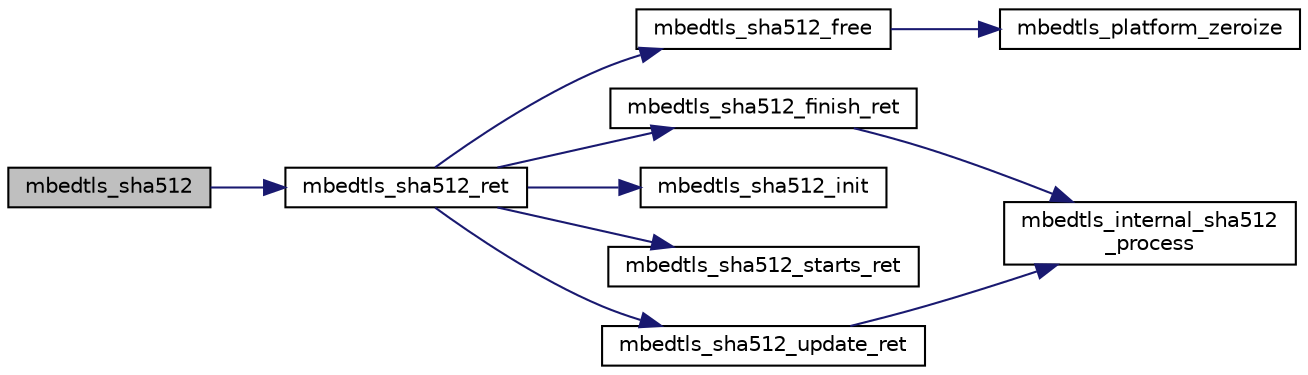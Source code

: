 digraph "mbedtls_sha512"
{
 // LATEX_PDF_SIZE
  edge [fontname="Helvetica",fontsize="10",labelfontname="Helvetica",labelfontsize="10"];
  node [fontname="Helvetica",fontsize="10",shape=record];
  rankdir="LR";
  Node1 [label="mbedtls_sha512",height=0.2,width=0.4,color="black", fillcolor="grey75", style="filled", fontcolor="black",tooltip="This function calculates the SHA-512 or SHA-384 checksum of a buffer."];
  Node1 -> Node2 [color="midnightblue",fontsize="10",style="solid",fontname="Helvetica"];
  Node2 [label="mbedtls_sha512_ret",height=0.2,width=0.4,color="black", fillcolor="white", style="filled",URL="$df/dd2/sha512_8c.html#a19ac599d95fee6fc7391b767faced89b",tooltip="This function calculates the SHA-512 or SHA-384 checksum of a buffer."];
  Node2 -> Node3 [color="midnightblue",fontsize="10",style="solid",fontname="Helvetica"];
  Node3 [label="mbedtls_sha512_finish_ret",height=0.2,width=0.4,color="black", fillcolor="white", style="filled",URL="$df/dd2/sha512_8c.html#ae58dccdf29be89f5db17d7cec3d9eaa6",tooltip="This function finishes the SHA-512 operation, and writes the result to the output buffer...."];
  Node3 -> Node4 [color="midnightblue",fontsize="10",style="solid",fontname="Helvetica"];
  Node4 [label="mbedtls_internal_sha512\l_process",height=0.2,width=0.4,color="black", fillcolor="white", style="filled",URL="$df/dd2/sha512_8c.html#a2444643f71eb582c81a60c4dfd04f894",tooltip="This function processes a single data block within the ongoing SHA-512 computation."];
  Node2 -> Node5 [color="midnightblue",fontsize="10",style="solid",fontname="Helvetica"];
  Node5 [label="mbedtls_sha512_free",height=0.2,width=0.4,color="black", fillcolor="white", style="filled",URL="$df/dd2/sha512_8c.html#a63c673fa54cb703372fef5df4db02d28",tooltip="This function clears a SHA-512 context."];
  Node5 -> Node6 [color="midnightblue",fontsize="10",style="solid",fontname="Helvetica"];
  Node6 [label="mbedtls_platform_zeroize",height=0.2,width=0.4,color="black", fillcolor="white", style="filled",URL="$dd/dde/platform__util_8c.html#aa4e36b2c1c58d8ad89e1e11b6ebea2d9",tooltip="Securely zeroize a buffer."];
  Node2 -> Node7 [color="midnightblue",fontsize="10",style="solid",fontname="Helvetica"];
  Node7 [label="mbedtls_sha512_init",height=0.2,width=0.4,color="black", fillcolor="white", style="filled",URL="$df/dd2/sha512_8c.html#afefd852a76626e45968b79b70642f3bc",tooltip="This function initializes a SHA-512 context."];
  Node2 -> Node8 [color="midnightblue",fontsize="10",style="solid",fontname="Helvetica"];
  Node8 [label="mbedtls_sha512_starts_ret",height=0.2,width=0.4,color="black", fillcolor="white", style="filled",URL="$df/dd2/sha512_8c.html#a7d4b5829bf66a88a51d8bfc89ce3247d",tooltip="This function starts a SHA-384 or SHA-512 checksum calculation."];
  Node2 -> Node9 [color="midnightblue",fontsize="10",style="solid",fontname="Helvetica"];
  Node9 [label="mbedtls_sha512_update_ret",height=0.2,width=0.4,color="black", fillcolor="white", style="filled",URL="$df/dd2/sha512_8c.html#acf34a07245ab35e4d1dbd94a88f71fc3",tooltip="This function feeds an input buffer into an ongoing SHA-512 checksum calculation."];
  Node9 -> Node4 [color="midnightblue",fontsize="10",style="solid",fontname="Helvetica"];
}
